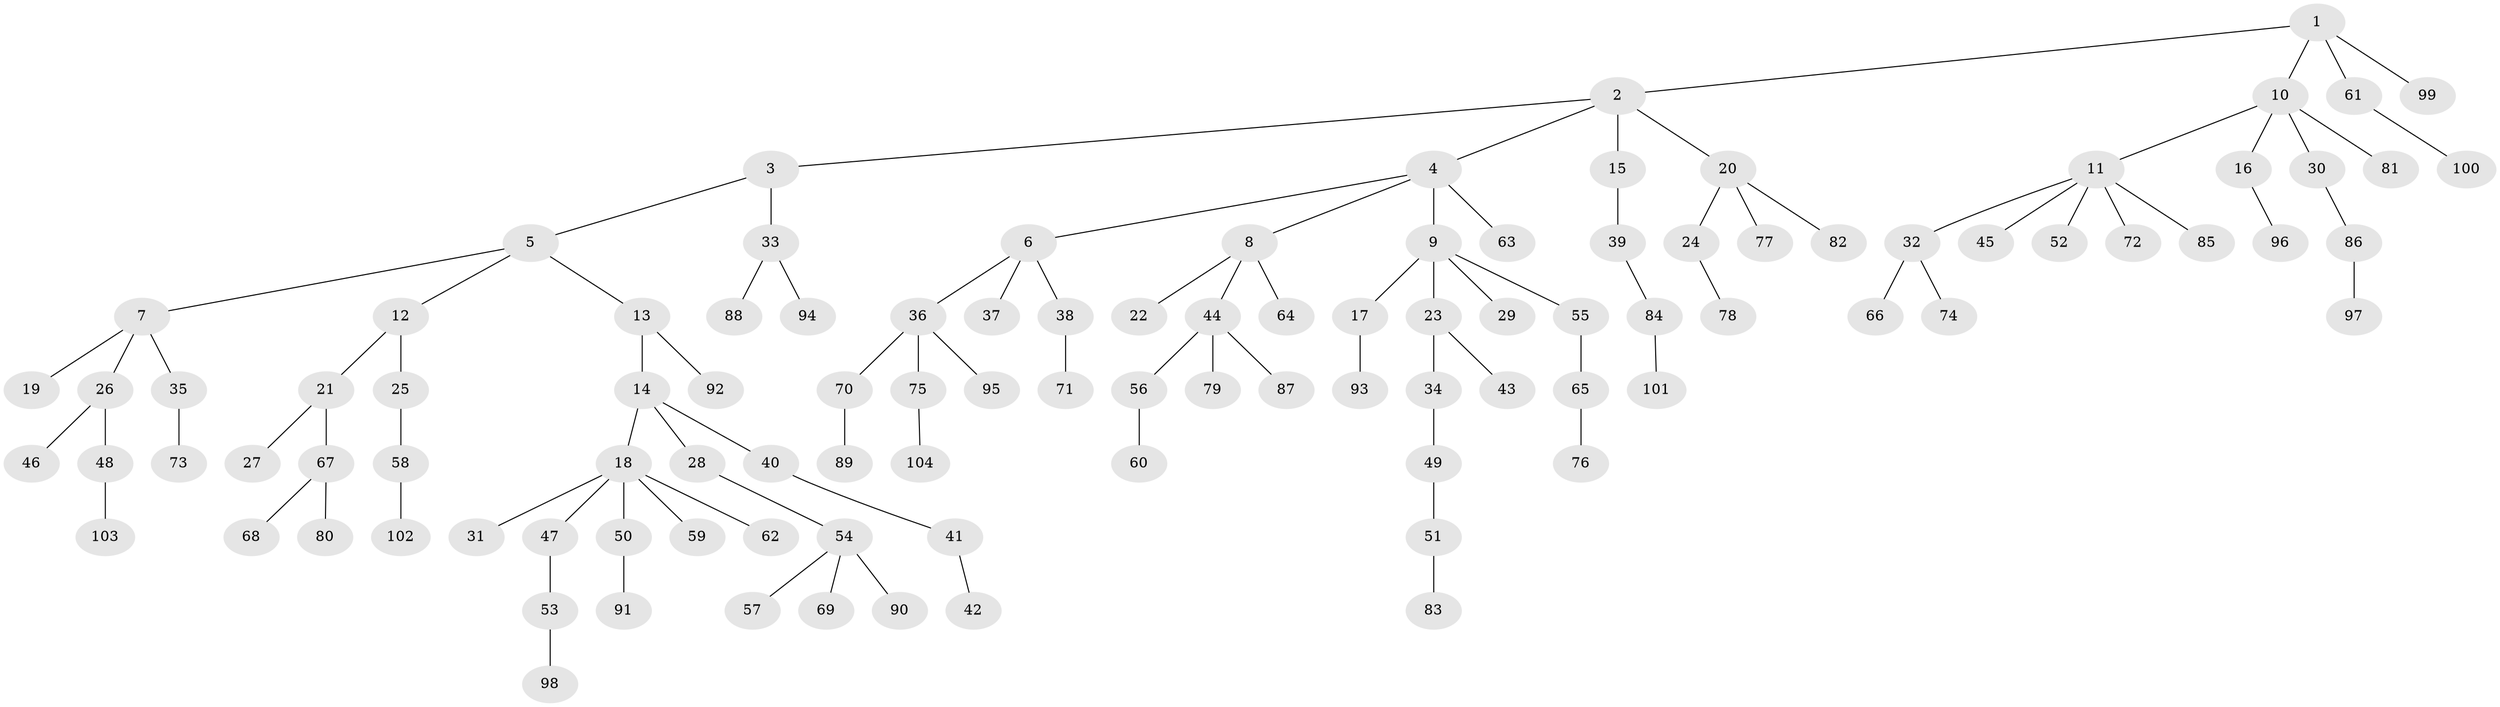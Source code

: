 // coarse degree distribution, {1: 0.8292682926829268, 2: 0.0975609756097561, 4: 0.024390243902439025, 9: 0.024390243902439025, 25: 0.024390243902439025}
// Generated by graph-tools (version 1.1) at 2025/55/03/04/25 21:55:51]
// undirected, 104 vertices, 103 edges
graph export_dot {
graph [start="1"]
  node [color=gray90,style=filled];
  1;
  2;
  3;
  4;
  5;
  6;
  7;
  8;
  9;
  10;
  11;
  12;
  13;
  14;
  15;
  16;
  17;
  18;
  19;
  20;
  21;
  22;
  23;
  24;
  25;
  26;
  27;
  28;
  29;
  30;
  31;
  32;
  33;
  34;
  35;
  36;
  37;
  38;
  39;
  40;
  41;
  42;
  43;
  44;
  45;
  46;
  47;
  48;
  49;
  50;
  51;
  52;
  53;
  54;
  55;
  56;
  57;
  58;
  59;
  60;
  61;
  62;
  63;
  64;
  65;
  66;
  67;
  68;
  69;
  70;
  71;
  72;
  73;
  74;
  75;
  76;
  77;
  78;
  79;
  80;
  81;
  82;
  83;
  84;
  85;
  86;
  87;
  88;
  89;
  90;
  91;
  92;
  93;
  94;
  95;
  96;
  97;
  98;
  99;
  100;
  101;
  102;
  103;
  104;
  1 -- 2;
  1 -- 10;
  1 -- 61;
  1 -- 99;
  2 -- 3;
  2 -- 4;
  2 -- 15;
  2 -- 20;
  3 -- 5;
  3 -- 33;
  4 -- 6;
  4 -- 8;
  4 -- 9;
  4 -- 63;
  5 -- 7;
  5 -- 12;
  5 -- 13;
  6 -- 36;
  6 -- 37;
  6 -- 38;
  7 -- 19;
  7 -- 26;
  7 -- 35;
  8 -- 22;
  8 -- 44;
  8 -- 64;
  9 -- 17;
  9 -- 23;
  9 -- 29;
  9 -- 55;
  10 -- 11;
  10 -- 16;
  10 -- 30;
  10 -- 81;
  11 -- 32;
  11 -- 45;
  11 -- 52;
  11 -- 72;
  11 -- 85;
  12 -- 21;
  12 -- 25;
  13 -- 14;
  13 -- 92;
  14 -- 18;
  14 -- 28;
  14 -- 40;
  15 -- 39;
  16 -- 96;
  17 -- 93;
  18 -- 31;
  18 -- 47;
  18 -- 50;
  18 -- 59;
  18 -- 62;
  20 -- 24;
  20 -- 77;
  20 -- 82;
  21 -- 27;
  21 -- 67;
  23 -- 34;
  23 -- 43;
  24 -- 78;
  25 -- 58;
  26 -- 46;
  26 -- 48;
  28 -- 54;
  30 -- 86;
  32 -- 66;
  32 -- 74;
  33 -- 88;
  33 -- 94;
  34 -- 49;
  35 -- 73;
  36 -- 70;
  36 -- 75;
  36 -- 95;
  38 -- 71;
  39 -- 84;
  40 -- 41;
  41 -- 42;
  44 -- 56;
  44 -- 79;
  44 -- 87;
  47 -- 53;
  48 -- 103;
  49 -- 51;
  50 -- 91;
  51 -- 83;
  53 -- 98;
  54 -- 57;
  54 -- 69;
  54 -- 90;
  55 -- 65;
  56 -- 60;
  58 -- 102;
  61 -- 100;
  65 -- 76;
  67 -- 68;
  67 -- 80;
  70 -- 89;
  75 -- 104;
  84 -- 101;
  86 -- 97;
}
